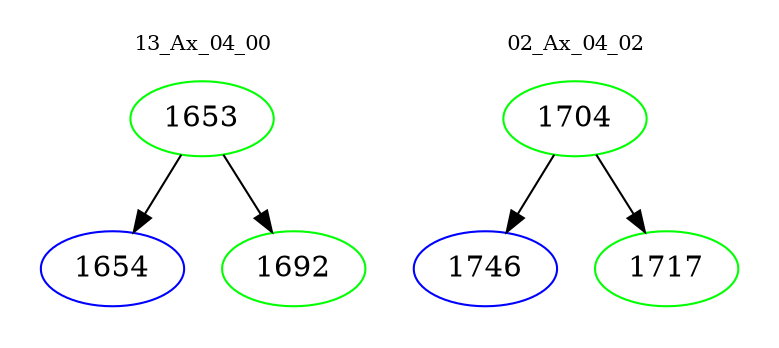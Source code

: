 digraph{
subgraph cluster_0 {
color = white
label = "13_Ax_04_00";
fontsize=10;
T0_1653 [label="1653", color="green"]
T0_1653 -> T0_1654 [color="black"]
T0_1654 [label="1654", color="blue"]
T0_1653 -> T0_1692 [color="black"]
T0_1692 [label="1692", color="green"]
}
subgraph cluster_1 {
color = white
label = "02_Ax_04_02";
fontsize=10;
T1_1704 [label="1704", color="green"]
T1_1704 -> T1_1746 [color="black"]
T1_1746 [label="1746", color="blue"]
T1_1704 -> T1_1717 [color="black"]
T1_1717 [label="1717", color="green"]
}
}
